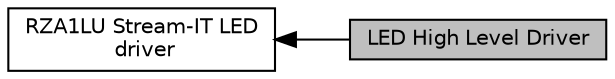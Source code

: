 digraph "LED High Level Driver"
{
  edge [fontname="Helvetica",fontsize="10",labelfontname="Helvetica",labelfontsize="10"];
  node [fontname="Helvetica",fontsize="10",shape=box];
  rankdir=LR;
  Node1 [label="LED High Level Driver",height=0.2,width=0.4,color="black", fillcolor="grey75", style="filled", fontcolor="black",tooltip="This interface allows control of an LED interface of up to 16 LEDs."];
  Node2 [label="RZA1LU Stream-IT LED\l driver",height=0.2,width=0.4,color="black", fillcolor="white", style="filled",URL="$dd/d85/group__R__SW__PKG__93__LED__API.html",tooltip="This interface provides access to the LED on the RZA1LU Stream-IT board See LED High Level Driver for..."];
  Node2->Node1 [shape=plaintext, dir="back", style="solid"];
}
